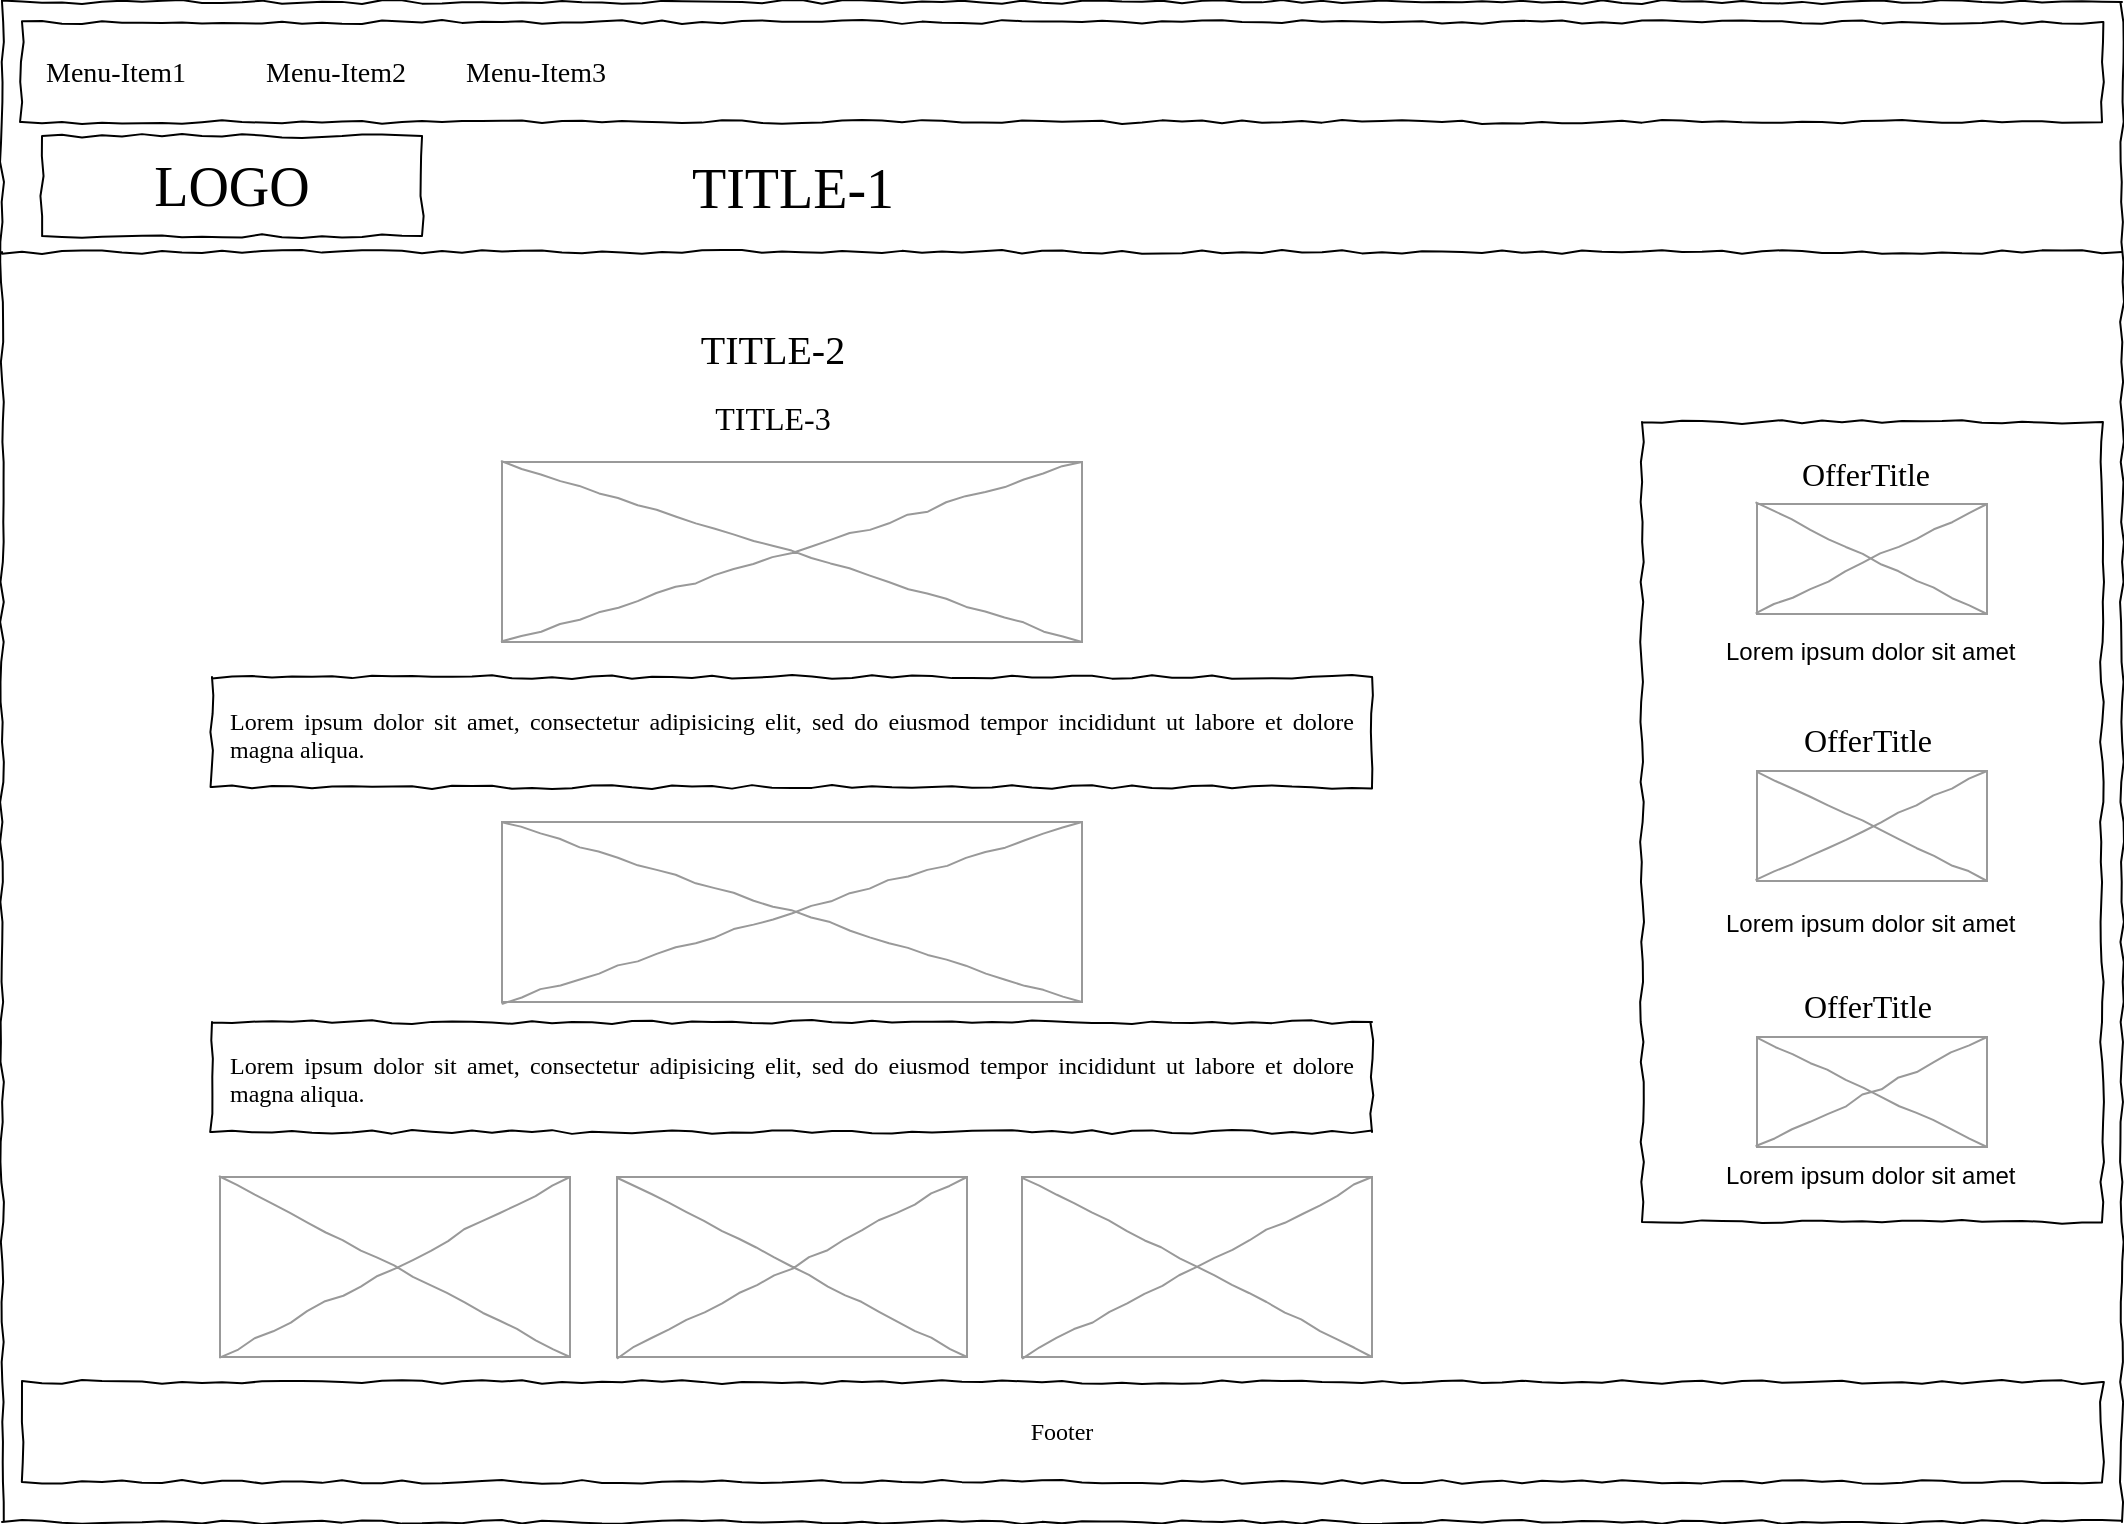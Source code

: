 <mxfile version="12.3.2" type="device" pages="1"><diagram name="Page-1" id="03018318-947c-dd8e-b7a3-06fadd420f32"><mxGraphModel dx="1086" dy="806" grid="1" gridSize="10" guides="1" tooltips="1" connect="1" arrows="1" fold="1" page="1" pageScale="1" pageWidth="1100" pageHeight="850" background="#ffffff" math="0" shadow="0"><root><mxCell id="0"/><mxCell id="1" parent="0"/><mxCell id="677b7b8949515195-1" value="" style="whiteSpace=wrap;html=1;rounded=0;shadow=0;labelBackgroundColor=none;strokeColor=#000000;strokeWidth=1;fillColor=none;fontFamily=Verdana;fontSize=12;fontColor=#000000;align=center;comic=1;" parent="1" vertex="1"><mxGeometry x="20" y="20" width="1060" height="760" as="geometry"/></mxCell><mxCell id="677b7b8949515195-2" value="LOGO" style="whiteSpace=wrap;html=1;rounded=0;shadow=0;labelBackgroundColor=none;strokeWidth=1;fontFamily=Verdana;fontSize=28;align=center;comic=1;" parent="1" vertex="1"><mxGeometry x="40" y="87" width="190" height="50" as="geometry"/></mxCell><mxCell id="677b7b8949515195-4" value="TITLE-1" style="text;html=1;points=[];align=center;verticalAlign=middle;spacingTop=-4;fontSize=28;fontFamily=Verdana" parent="1" vertex="1"><mxGeometry x="350" y="90" width="130" height="50" as="geometry"/></mxCell><mxCell id="677b7b8949515195-9" value="" style="line;strokeWidth=1;html=1;rounded=0;shadow=0;labelBackgroundColor=none;fillColor=none;fontFamily=Verdana;fontSize=14;fontColor=#000000;align=center;comic=1;" parent="1" vertex="1"><mxGeometry x="20" y="140" width="1060" height="10" as="geometry"/></mxCell><mxCell id="677b7b8949515195-15" value="&lt;div style=&quot;text-align: justify&quot;&gt;&lt;span&gt;Lorem ipsum dolor sit amet, consectetur adipisicing elit, sed do eiusmod tempor incididunt ut labore et dolore magna aliqua.&amp;nbsp;&lt;/span&gt;&lt;/div&gt;" style="whiteSpace=wrap;html=1;rounded=0;shadow=0;labelBackgroundColor=none;strokeWidth=1;fillColor=none;fontFamily=Verdana;fontSize=12;align=center;verticalAlign=top;spacing=10;comic=1;" parent="1" vertex="1"><mxGeometry x="125" y="357.5" width="580" height="55" as="geometry"/></mxCell><mxCell id="677b7b8949515195-25" value="" style="whiteSpace=wrap;html=1;rounded=0;shadow=0;labelBackgroundColor=none;strokeWidth=1;fillColor=none;fontFamily=Verdana;fontSize=12;align=center;comic=1;" parent="1" vertex="1"><mxGeometry x="840" y="230" width="230" height="400" as="geometry"/></mxCell><mxCell id="677b7b8949515195-44" value="OfferTitle" style="text;html=1;points=[];align=left;verticalAlign=top;spacingTop=-4;fontSize=16;fontFamily=Verdana" parent="1" vertex="1"><mxGeometry x="918" y="244" width="82" height="20" as="geometry"/></mxCell><mxCell id="92FQT3gsRsqT3vnzhQui-1" value="" style="whiteSpace=wrap;html=1;rounded=0;shadow=0;labelBackgroundColor=none;strokeWidth=1;fillColor=none;fontFamily=Verdana;fontSize=12;align=center;comic=1;" parent="1" vertex="1"><mxGeometry x="30" y="30" width="1040" height="50" as="geometry"/></mxCell><mxCell id="92FQT3gsRsqT3vnzhQui-2" value="Menu-Item1" style="text;html=1;points=[];align=left;verticalAlign=top;spacingTop=-4;fontSize=14;fontFamily=Verdana" parent="1" vertex="1"><mxGeometry x="40" y="45" width="90" height="20" as="geometry"/></mxCell><mxCell id="92FQT3gsRsqT3vnzhQui-3" value="Menu-Item2" style="text;html=1;points=[];align=left;verticalAlign=top;spacingTop=-4;fontSize=14;fontFamily=Verdana" parent="1" vertex="1"><mxGeometry x="150" y="45" width="90" height="20" as="geometry"/></mxCell><mxCell id="92FQT3gsRsqT3vnzhQui-4" value="Menu-Item3" style="text;html=1;points=[];align=left;verticalAlign=top;spacingTop=-4;fontSize=14;fontFamily=Verdana" parent="1" vertex="1"><mxGeometry x="250" y="45" width="90" height="20" as="geometry"/></mxCell><mxCell id="92FQT3gsRsqT3vnzhQui-6" value="TITLE-2" style="text;html=1;points=[];align=center;verticalAlign=middle;spacingTop=-4;fontSize=20;fontFamily=Verdana" parent="1" vertex="1"><mxGeometry x="357.5" y="170" width="95" height="50" as="geometry"/></mxCell><mxCell id="92FQT3gsRsqT3vnzhQui-7" value="TITLE-3" style="text;html=1;points=[];align=center;verticalAlign=middle;spacingTop=-4;fontSize=16;fontFamily=Verdana" parent="1" vertex="1"><mxGeometry x="367.5" y="205" width="75" height="50" as="geometry"/></mxCell><mxCell id="92FQT3gsRsqT3vnzhQui-9" value="&lt;div style=&quot;text-align: justify&quot;&gt;&lt;span&gt;Lorem ipsum dolor sit amet, consectetur adipisicing elit, sed do eiusmod tempor incididunt ut labore et dolore magna aliqua.&amp;nbsp;&lt;/span&gt;&lt;/div&gt;" style="whiteSpace=wrap;html=1;rounded=0;shadow=0;labelBackgroundColor=none;strokeWidth=1;fillColor=none;fontFamily=Verdana;fontSize=12;align=center;verticalAlign=top;spacing=10;comic=1;" parent="1" vertex="1"><mxGeometry x="125" y="530" width="580" height="55" as="geometry"/></mxCell><mxCell id="92FQT3gsRsqT3vnzhQui-13" value="" style="verticalLabelPosition=bottom;shadow=0;dashed=0;align=center;html=1;verticalAlign=top;strokeWidth=1;shape=mxgraph.mockup.graphics.simpleIcon;strokeColor=#999999;rounded=0;labelBackgroundColor=none;fontFamily=Verdana;fontSize=14;fontColor=#000000;comic=1;" parent="1" vertex="1"><mxGeometry x="530" y="607.5" width="175" height="90" as="geometry"/></mxCell><mxCell id="92FQT3gsRsqT3vnzhQui-14" value="" style="verticalLabelPosition=bottom;shadow=0;dashed=0;align=center;html=1;verticalAlign=top;strokeWidth=1;shape=mxgraph.mockup.graphics.simpleIcon;strokeColor=#999999;rounded=0;labelBackgroundColor=none;fontFamily=Verdana;fontSize=14;fontColor=#000000;comic=1;" parent="1" vertex="1"><mxGeometry x="270" y="430" width="290" height="90" as="geometry"/></mxCell><mxCell id="92FQT3gsRsqT3vnzhQui-15" value="" style="verticalLabelPosition=bottom;shadow=0;dashed=0;align=center;html=1;verticalAlign=top;strokeWidth=1;shape=mxgraph.mockup.graphics.simpleIcon;strokeColor=#999999;rounded=0;labelBackgroundColor=none;fontFamily=Verdana;fontSize=14;fontColor=#000000;comic=1;" parent="1" vertex="1"><mxGeometry x="270" y="250" width="290" height="90" as="geometry"/></mxCell><mxCell id="92FQT3gsRsqT3vnzhQui-16" value="" style="verticalLabelPosition=bottom;shadow=0;dashed=0;align=center;html=1;verticalAlign=top;strokeWidth=1;shape=mxgraph.mockup.graphics.simpleIcon;strokeColor=#999999;rounded=0;labelBackgroundColor=none;fontFamily=Verdana;fontSize=14;fontColor=#000000;comic=1;" parent="1" vertex="1"><mxGeometry x="327.5" y="607.5" width="175" height="90" as="geometry"/></mxCell><mxCell id="92FQT3gsRsqT3vnzhQui-17" value="" style="verticalLabelPosition=bottom;shadow=0;dashed=0;align=center;html=1;verticalAlign=top;strokeWidth=1;shape=mxgraph.mockup.graphics.simpleIcon;strokeColor=#999999;rounded=0;labelBackgroundColor=none;fontFamily=Verdana;fontSize=14;fontColor=#000000;comic=1;" parent="1" vertex="1"><mxGeometry x="129" y="607.5" width="175" height="90" as="geometry"/></mxCell><mxCell id="92FQT3gsRsqT3vnzhQui-18" value="Footer" style="whiteSpace=wrap;html=1;rounded=0;shadow=0;labelBackgroundColor=none;strokeWidth=1;fillColor=none;fontFamily=Verdana;fontSize=12;align=center;comic=1;" parent="1" vertex="1"><mxGeometry x="30" y="710" width="1040" height="50" as="geometry"/></mxCell><mxCell id="92FQT3gsRsqT3vnzhQui-20" value="" style="verticalLabelPosition=bottom;shadow=0;dashed=0;align=center;html=1;verticalAlign=top;strokeWidth=1;shape=mxgraph.mockup.graphics.simpleIcon;strokeColor=#999999;rounded=0;labelBackgroundColor=none;fontFamily=Verdana;fontSize=14;fontColor=#000000;comic=1;" parent="1" vertex="1"><mxGeometry x="897.5" y="271" width="115" height="55" as="geometry"/></mxCell><mxCell id="92FQT3gsRsqT3vnzhQui-24" value="OfferTitle" style="text;html=1;points=[];align=left;verticalAlign=top;spacingTop=-4;fontSize=16;fontFamily=Verdana" parent="1" vertex="1"><mxGeometry x="919" y="377" width="81" height="20" as="geometry"/></mxCell><mxCell id="92FQT3gsRsqT3vnzhQui-25" value="OfferTitle" style="text;html=1;points=[];align=left;verticalAlign=top;spacingTop=-4;fontSize=16;fontFamily=Verdana" parent="1" vertex="1"><mxGeometry x="919" y="510" width="81" height="20" as="geometry"/></mxCell><mxCell id="92FQT3gsRsqT3vnzhQui-26" value="Lorem ipsum dolor sit amet" style="text;html=1;fontSize=12;" parent="1" vertex="1"><mxGeometry x="880" y="331" width="150" height="30" as="geometry"/></mxCell><mxCell id="92FQT3gsRsqT3vnzhQui-27" value="" style="verticalLabelPosition=bottom;shadow=0;dashed=0;align=center;html=1;verticalAlign=top;strokeWidth=1;shape=mxgraph.mockup.graphics.simpleIcon;strokeColor=#999999;rounded=0;labelBackgroundColor=none;fontFamily=Verdana;fontSize=14;fontColor=#000000;comic=1;" parent="1" vertex="1"><mxGeometry x="897.5" y="404.5" width="115" height="55" as="geometry"/></mxCell><mxCell id="92FQT3gsRsqT3vnzhQui-28" value="Lorem ipsum dolor sit amet" style="text;html=1;fontSize=12;" parent="1" vertex="1"><mxGeometry x="880" y="467" width="150" height="30" as="geometry"/></mxCell><mxCell id="92FQT3gsRsqT3vnzhQui-29" value="" style="verticalLabelPosition=bottom;shadow=0;dashed=0;align=center;html=1;verticalAlign=top;strokeWidth=1;shape=mxgraph.mockup.graphics.simpleIcon;strokeColor=#999999;rounded=0;labelBackgroundColor=none;fontFamily=Verdana;fontSize=14;fontColor=#000000;comic=1;" parent="1" vertex="1"><mxGeometry x="897.5" y="537.5" width="115" height="55" as="geometry"/></mxCell><mxCell id="92FQT3gsRsqT3vnzhQui-30" value="Lorem ipsum dolor sit amet" style="text;html=1;fontSize=12;" parent="1" vertex="1"><mxGeometry x="880" y="592.5" width="150" height="30" as="geometry"/></mxCell></root></mxGraphModel></diagram></mxfile>